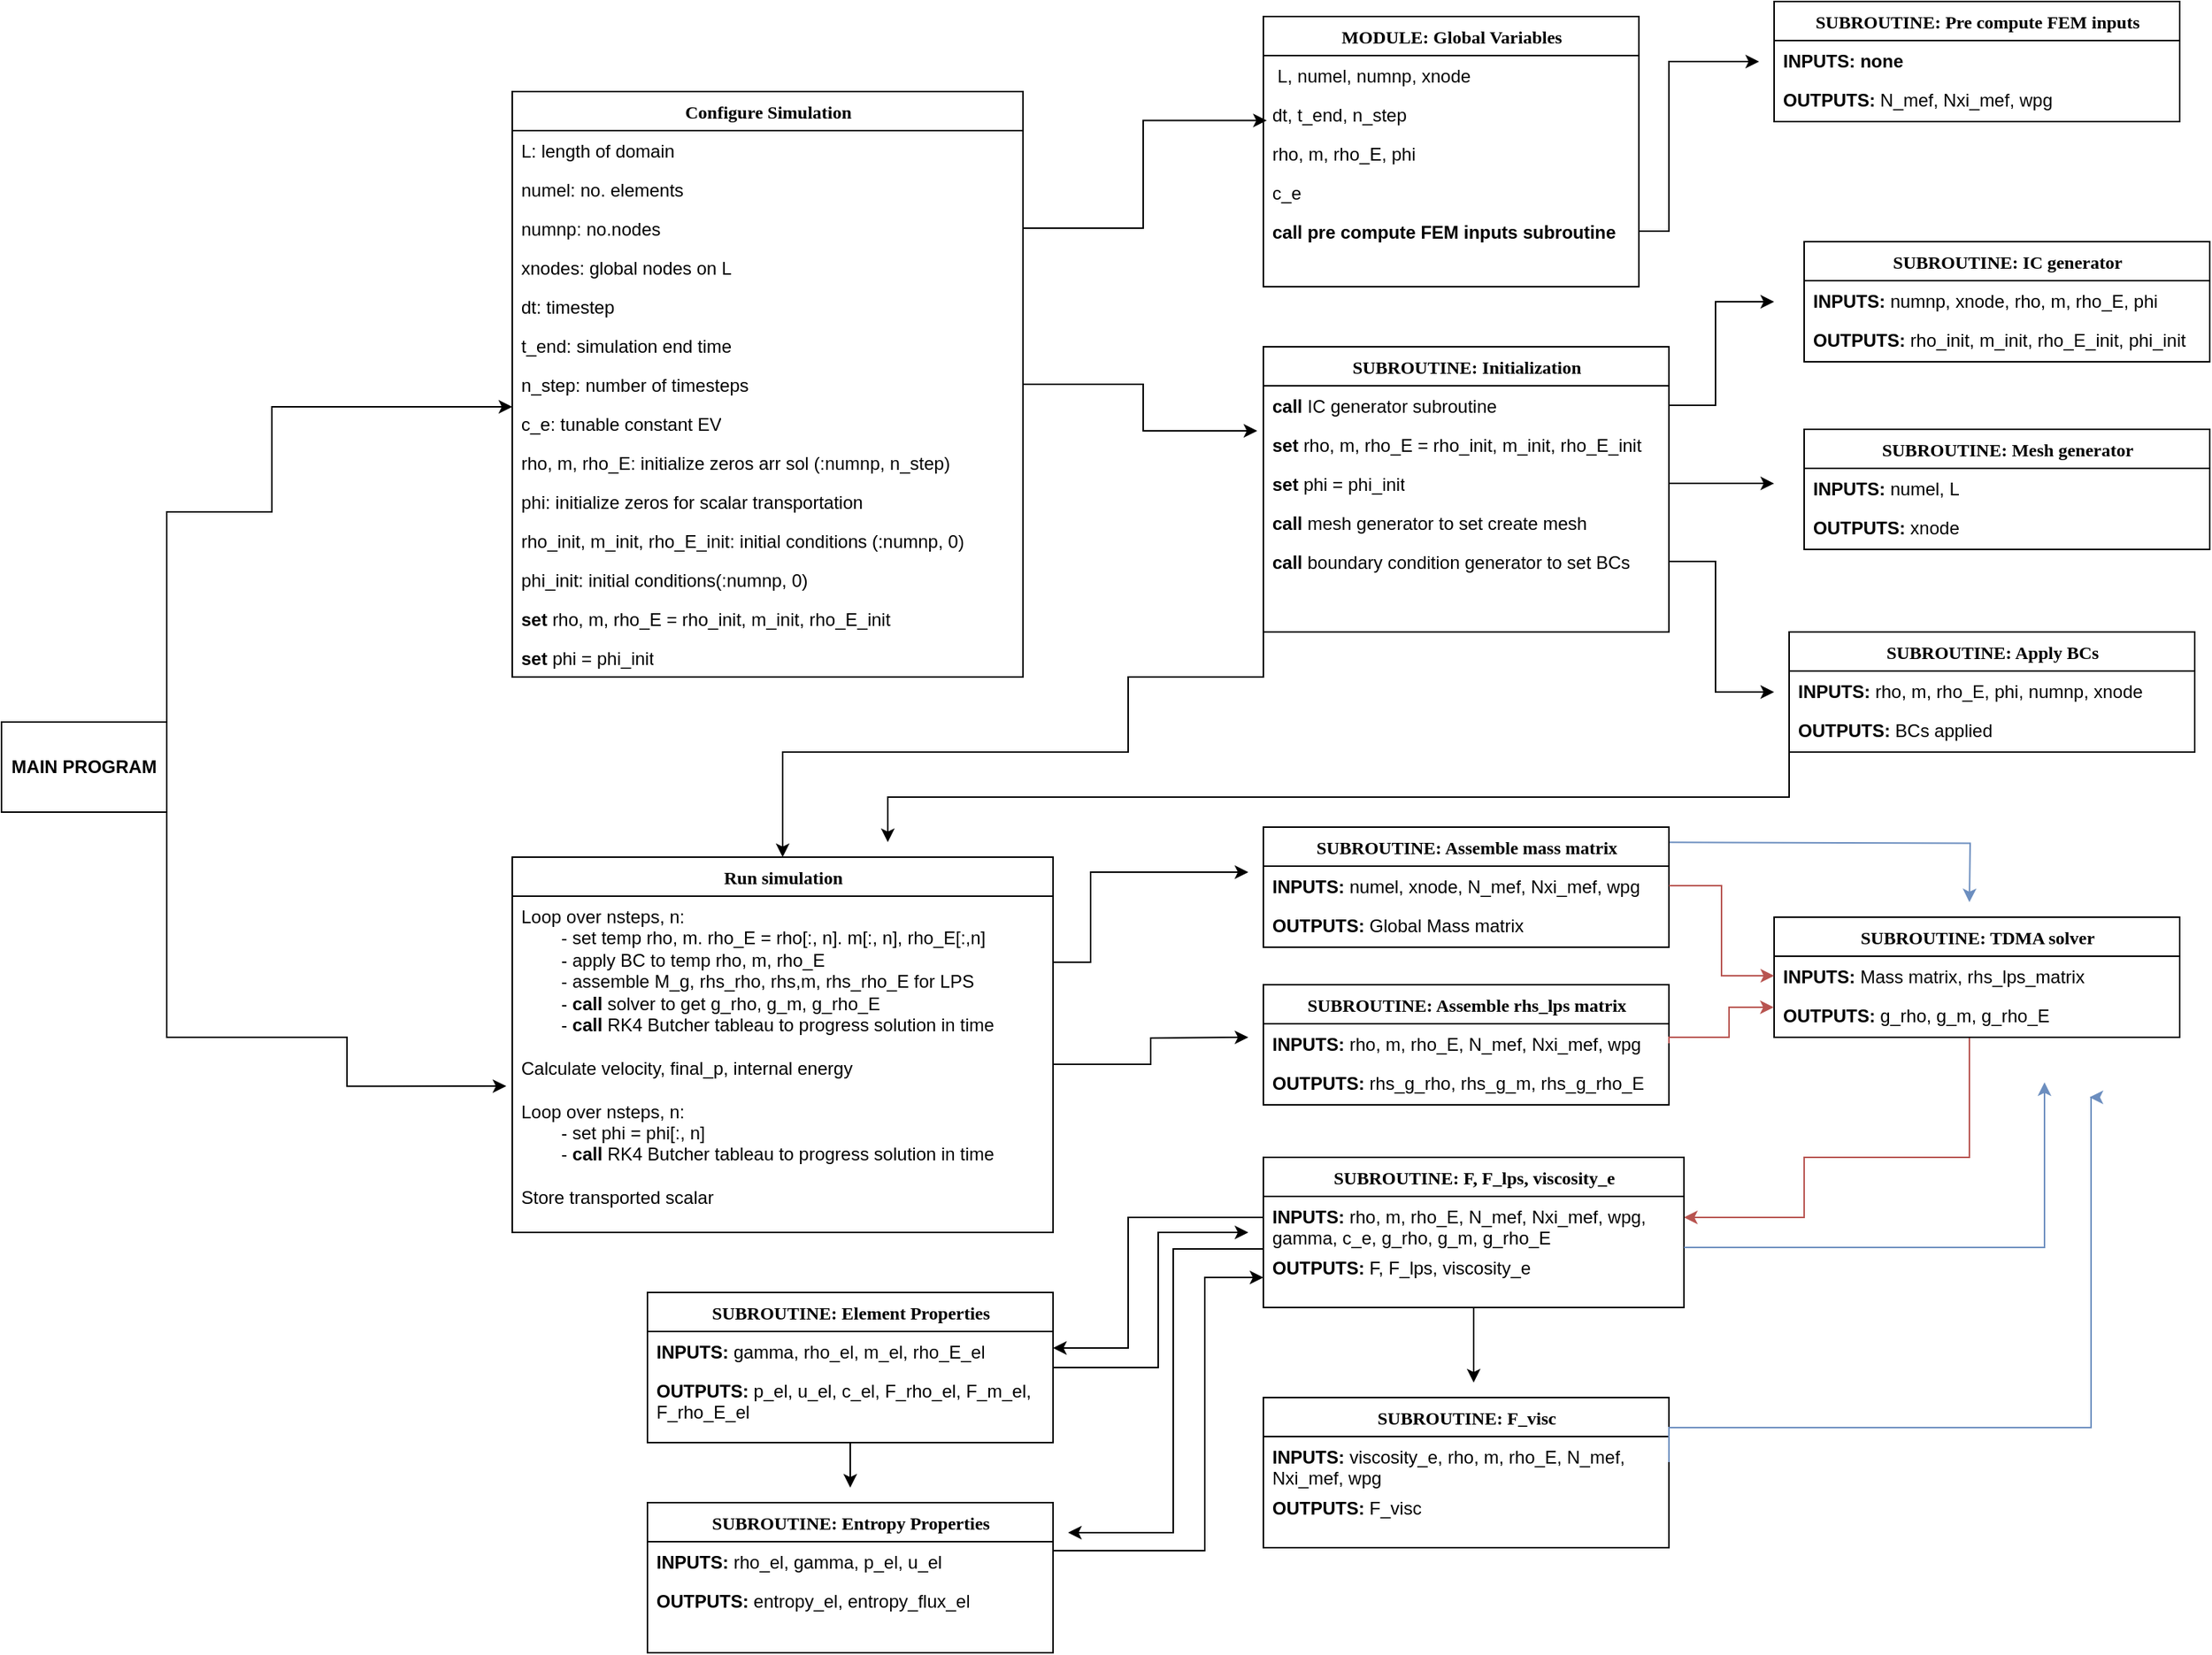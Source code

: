 <mxfile version="24.9.0">
  <diagram name="Page-1" id="9f46799a-70d6-7492-0946-bef42562c5a5">
    <mxGraphModel dx="1434" dy="746" grid="1" gridSize="10" guides="1" tooltips="1" connect="1" arrows="1" fold="1" page="1" pageScale="1" pageWidth="2336" pageHeight="1654" background="none" math="0" shadow="0">
      <root>
        <mxCell id="0" />
        <mxCell id="1" parent="0" />
        <mxCell id="78961159f06e98e8-30" value="Configure Simulation" style="swimlane;html=1;fontStyle=1;align=center;verticalAlign=top;childLayout=stackLayout;horizontal=1;startSize=26;horizontalStack=0;resizeParent=1;resizeLast=0;collapsible=1;marginBottom=0;swimlaneFillColor=#ffffff;rounded=0;shadow=0;comic=0;labelBackgroundColor=none;strokeWidth=1;fillColor=none;fontFamily=Verdana;fontSize=12" parent="1" vertex="1">
          <mxGeometry x="450" y="180" width="340" height="390" as="geometry" />
        </mxCell>
        <mxCell id="78961159f06e98e8-31" value="L: length of domain" style="text;html=1;strokeColor=none;fillColor=none;align=left;verticalAlign=top;spacingLeft=4;spacingRight=4;whiteSpace=wrap;overflow=hidden;rotatable=0;points=[[0,0.5],[1,0.5]];portConstraint=eastwest;" parent="78961159f06e98e8-30" vertex="1">
          <mxGeometry y="26" width="340" height="26" as="geometry" />
        </mxCell>
        <mxCell id="78961159f06e98e8-32" value="numel: no. elements" style="text;html=1;strokeColor=none;fillColor=none;align=left;verticalAlign=top;spacingLeft=4;spacingRight=4;whiteSpace=wrap;overflow=hidden;rotatable=0;points=[[0,0.5],[1,0.5]];portConstraint=eastwest;" parent="78961159f06e98e8-30" vertex="1">
          <mxGeometry y="52" width="340" height="26" as="geometry" />
        </mxCell>
        <mxCell id="78961159f06e98e8-33" value="numnp: no.nodes" style="text;html=1;strokeColor=none;fillColor=none;align=left;verticalAlign=top;spacingLeft=4;spacingRight=4;whiteSpace=wrap;overflow=hidden;rotatable=0;points=[[0,0.5],[1,0.5]];portConstraint=eastwest;" parent="78961159f06e98e8-30" vertex="1">
          <mxGeometry y="78" width="340" height="26" as="geometry" />
        </mxCell>
        <mxCell id="78961159f06e98e8-34" value="xnodes: global nodes on L" style="text;html=1;strokeColor=none;fillColor=none;align=left;verticalAlign=top;spacingLeft=4;spacingRight=4;whiteSpace=wrap;overflow=hidden;rotatable=0;points=[[0,0.5],[1,0.5]];portConstraint=eastwest;" parent="78961159f06e98e8-30" vertex="1">
          <mxGeometry y="104" width="340" height="26" as="geometry" />
        </mxCell>
        <mxCell id="78961159f06e98e8-36" value="dt: timestep" style="text;html=1;strokeColor=none;fillColor=none;align=left;verticalAlign=top;spacingLeft=4;spacingRight=4;whiteSpace=wrap;overflow=hidden;rotatable=0;points=[[0,0.5],[1,0.5]];portConstraint=eastwest;" parent="78961159f06e98e8-30" vertex="1">
          <mxGeometry y="130" width="340" height="26" as="geometry" />
        </mxCell>
        <mxCell id="78961159f06e98e8-37" value="t_end: simulation end time" style="text;html=1;strokeColor=none;fillColor=none;align=left;verticalAlign=top;spacingLeft=4;spacingRight=4;whiteSpace=wrap;overflow=hidden;rotatable=0;points=[[0,0.5],[1,0.5]];portConstraint=eastwest;" parent="78961159f06e98e8-30" vertex="1">
          <mxGeometry y="156" width="340" height="26" as="geometry" />
        </mxCell>
        <mxCell id="78961159f06e98e8-39" value="n_step: number of timesteps" style="text;html=1;strokeColor=none;fillColor=none;align=left;verticalAlign=top;spacingLeft=4;spacingRight=4;whiteSpace=wrap;overflow=hidden;rotatable=0;points=[[0,0.5],[1,0.5]];portConstraint=eastwest;" parent="78961159f06e98e8-30" vertex="1">
          <mxGeometry y="182" width="340" height="26" as="geometry" />
        </mxCell>
        <mxCell id="78961159f06e98e8-40" value="c_e: tunable constant EV" style="text;html=1;strokeColor=none;fillColor=none;align=left;verticalAlign=top;spacingLeft=4;spacingRight=4;whiteSpace=wrap;overflow=hidden;rotatable=0;points=[[0,0.5],[1,0.5]];portConstraint=eastwest;" parent="78961159f06e98e8-30" vertex="1">
          <mxGeometry y="208" width="340" height="26" as="geometry" />
        </mxCell>
        <mxCell id="78961159f06e98e8-42" value="rho, m, rho_E: initialize zeros arr sol (:numnp, n_step)" style="text;html=1;strokeColor=none;fillColor=none;align=left;verticalAlign=top;spacingLeft=4;spacingRight=4;whiteSpace=wrap;overflow=hidden;rotatable=0;points=[[0,0.5],[1,0.5]];portConstraint=eastwest;" parent="78961159f06e98e8-30" vertex="1">
          <mxGeometry y="234" width="340" height="26" as="geometry" />
        </mxCell>
        <mxCell id="KdCNhbzY0ODFEy59JEJm-3" value="phi: initialize zeros for scalar transportation&lt;span style=&quot;color: rgba(0, 0, 0, 0); font-family: monospace; font-size: 0px; text-wrap-mode: nowrap;&quot;&gt;%3CmxGraphModel%3E%3Croot%3E%3CmxCell%20id%3D%220%22%2F%3E%3CmxCell%20id%3D%221%22%20parent%3D%220%22%2F%3E%3CmxCell%20id%3D%222%22%20value%3D%22%2B%20method(type)%3A%20type%22%20style%3D%22text%3Bhtml%3D1%3BstrokeColor%3Dnone%3BfillColor%3Dnone%3Balign%3Dleft%3BverticalAlign%3Dtop%3BspacingLeft%3D4%3BspacingRight%3D4%3BwhiteSpace%3Dwrap%3Boverflow%3Dhidden%3Brotatable%3D0%3Bpoints%3D%5B%5B0%2C0.5%5D%2C%5B1%2C0.5%5D%5D%3BportConstraint%3Deastwest%3B%22%20vertex%3D%221%22%20parent%3D%221%22%3E%3CmxGeometry%20x%3D%22430%22%20y%3D%22258%22%20width%3D%22230%22%20height%3D%2226%22%20as%3D%22geometry%22%2F%3E%3C%2FmxCell%3E%3C%2Froot%3E%3C%2Fmx&lt;/span&gt;&lt;span style=&quot;color: rgba(0, 0, 0, 0); font-family: monospace; font-size: 0px; text-wrap-mode: nowrap;&quot;&gt;%3CmxGraphModel%3E%3Croot%3E%3CmxCell%20id%3D%220%22%2F%3E%3CmxCell%20id%3D%221%22%20parent%3D%220%22%2F%3E%3CmxCell%20id%3D%222%22%20value%3D%22%2B%20method(type)%3A%20type%22%20style%3D%22text%3Bhtml%3D1%3BstrokeColor%3Dnone%3BfillColor%3Dnone%3Balign%3Dleft%3BverticalAlign%3Dtop%3BspacingLeft%3D4%3BspacingRight%3D4%3BwhiteSpace%3Dwrap%3Boverflow%3Dhidden%3Brotatable%3D0%3Bpoints%3D%5B%5B0%2C0.5%5D%2C%5B1%2C0.5%5D%5D%3BportConstraint%3Deastwest%3B%22%20vertex%3D%221%22%20parent%3D%221%22%3E%3CmxGeometry%20x%3D%22430%22%20y%3D%22258%22%20width%3D%22230%22%20height%3D%2226%22%20as%3D%22geometry%22%2F%3E%3C%2FmxCell%3E%3C%2Froot%3E%3C%2FmxGraphModel&lt;/span&gt;" style="text;html=1;strokeColor=none;fillColor=none;align=left;verticalAlign=top;spacingLeft=4;spacingRight=4;whiteSpace=wrap;overflow=hidden;rotatable=0;points=[[0,0.5],[1,0.5]];portConstraint=eastwest;" parent="78961159f06e98e8-30" vertex="1">
          <mxGeometry y="260" width="340" height="26" as="geometry" />
        </mxCell>
        <mxCell id="KdCNhbzY0ODFEy59JEJm-4" value="rho_init, m_init, rho_E_init: initial conditions (:numnp, 0)" style="text;html=1;strokeColor=none;fillColor=none;align=left;verticalAlign=top;spacingLeft=4;spacingRight=4;whiteSpace=wrap;overflow=hidden;rotatable=0;points=[[0,0.5],[1,0.5]];portConstraint=eastwest;" parent="78961159f06e98e8-30" vertex="1">
          <mxGeometry y="286" width="340" height="26" as="geometry" />
        </mxCell>
        <mxCell id="KdCNhbzY0ODFEy59JEJm-6" value="phi_init: initial conditions(:numnp, 0)" style="text;html=1;strokeColor=none;fillColor=none;align=left;verticalAlign=top;spacingLeft=4;spacingRight=4;whiteSpace=wrap;overflow=hidden;rotatable=0;points=[[0,0.5],[1,0.5]];portConstraint=eastwest;" parent="78961159f06e98e8-30" vertex="1">
          <mxGeometry y="312" width="340" height="26" as="geometry" />
        </mxCell>
        <mxCell id="KdCNhbzY0ODFEy59JEJm-7" value="&lt;b&gt;set &lt;/b&gt;rho, m, rho_E = rho_init, m_init, rho_E_init" style="text;html=1;strokeColor=none;fillColor=none;align=left;verticalAlign=top;spacingLeft=4;spacingRight=4;whiteSpace=wrap;overflow=hidden;rotatable=0;points=[[0,0.5],[1,0.5]];portConstraint=eastwest;" parent="78961159f06e98e8-30" vertex="1">
          <mxGeometry y="338" width="340" height="26" as="geometry" />
        </mxCell>
        <mxCell id="KdCNhbzY0ODFEy59JEJm-8" value="&lt;b&gt;set &lt;/b&gt;phi&amp;nbsp;= phi_init" style="text;html=1;strokeColor=none;fillColor=none;align=left;verticalAlign=top;spacingLeft=4;spacingRight=4;whiteSpace=wrap;overflow=hidden;rotatable=0;points=[[0,0.5],[1,0.5]];portConstraint=eastwest;" parent="78961159f06e98e8-30" vertex="1">
          <mxGeometry y="364" width="340" height="26" as="geometry" />
        </mxCell>
        <mxCell id="78961159f06e98e8-108" value="MODULE: Global Variables" style="swimlane;html=1;fontStyle=1;align=center;verticalAlign=top;childLayout=stackLayout;horizontal=1;startSize=26;horizontalStack=0;resizeParent=1;resizeLast=0;collapsible=1;marginBottom=0;swimlaneFillColor=#ffffff;rounded=0;shadow=0;comic=0;labelBackgroundColor=none;strokeWidth=1;fillColor=none;fontFamily=Verdana;fontSize=12" parent="1" vertex="1">
          <mxGeometry x="950" y="130" width="250" height="180" as="geometry" />
        </mxCell>
        <mxCell id="78961159f06e98e8-109" value="&amp;nbsp;L, numel, numnp, xnode" style="text;html=1;strokeColor=none;fillColor=none;align=left;verticalAlign=top;spacingLeft=4;spacingRight=4;whiteSpace=wrap;overflow=hidden;rotatable=0;points=[[0,0.5],[1,0.5]];portConstraint=eastwest;" parent="78961159f06e98e8-108" vertex="1">
          <mxGeometry y="26" width="250" height="26" as="geometry" />
        </mxCell>
        <mxCell id="78961159f06e98e8-110" value="dt, t_end, n_step" style="text;html=1;strokeColor=none;fillColor=none;align=left;verticalAlign=top;spacingLeft=4;spacingRight=4;whiteSpace=wrap;overflow=hidden;rotatable=0;points=[[0,0.5],[1,0.5]];portConstraint=eastwest;" parent="78961159f06e98e8-108" vertex="1">
          <mxGeometry y="52" width="250" height="26" as="geometry" />
        </mxCell>
        <mxCell id="78961159f06e98e8-117" value="rho, m, rho_E, phi" style="text;html=1;strokeColor=none;fillColor=none;align=left;verticalAlign=top;spacingLeft=4;spacingRight=4;whiteSpace=wrap;overflow=hidden;rotatable=0;points=[[0,0.5],[1,0.5]];portConstraint=eastwest;" parent="78961159f06e98e8-108" vertex="1">
          <mxGeometry y="78" width="250" height="26" as="geometry" />
        </mxCell>
        <mxCell id="78961159f06e98e8-120" value="c_e" style="text;html=1;strokeColor=none;fillColor=none;align=left;verticalAlign=top;spacingLeft=4;spacingRight=4;whiteSpace=wrap;overflow=hidden;rotatable=0;points=[[0,0.5],[1,0.5]];portConstraint=eastwest;" parent="78961159f06e98e8-108" vertex="1">
          <mxGeometry y="104" width="250" height="26" as="geometry" />
        </mxCell>
        <mxCell id="C4s-Qj1KareKIEgdKSLW-23" style="edgeStyle=orthogonalEdgeStyle;rounded=0;orthogonalLoop=1;jettySize=auto;html=1;exitX=1;exitY=0.5;exitDx=0;exitDy=0;" parent="78961159f06e98e8-108" source="C4s-Qj1KareKIEgdKSLW-22" edge="1">
          <mxGeometry relative="1" as="geometry">
            <mxPoint x="330" y="30" as="targetPoint" />
            <Array as="points">
              <mxPoint x="270" y="143" />
              <mxPoint x="270" y="30" />
            </Array>
          </mxGeometry>
        </mxCell>
        <mxCell id="C4s-Qj1KareKIEgdKSLW-22" value="&lt;b&gt;call pre compute FEM inputs subroutine&lt;/b&gt;" style="text;html=1;strokeColor=none;fillColor=none;align=left;verticalAlign=top;spacingLeft=4;spacingRight=4;whiteSpace=wrap;overflow=hidden;rotatable=0;points=[[0,0.5],[1,0.5]];portConstraint=eastwest;" parent="78961159f06e98e8-108" vertex="1">
          <mxGeometry y="130" width="250" height="26" as="geometry" />
        </mxCell>
        <mxCell id="KdCNhbzY0ODFEy59JEJm-9" style="edgeStyle=orthogonalEdgeStyle;rounded=0;orthogonalLoop=1;jettySize=auto;html=1;exitX=1;exitY=0.5;exitDx=0;exitDy=0;entryX=0.009;entryY=0.665;entryDx=0;entryDy=0;entryPerimeter=0;" parent="1" source="78961159f06e98e8-33" target="78961159f06e98e8-110" edge="1">
          <mxGeometry relative="1" as="geometry">
            <mxPoint x="990" y="200" as="targetPoint" />
            <Array as="points">
              <mxPoint x="870" y="271" />
              <mxPoint x="870" y="199" />
            </Array>
          </mxGeometry>
        </mxCell>
        <mxCell id="KdCNhbzY0ODFEy59JEJm-12" value="SUBROUTINE: Initialization" style="swimlane;html=1;fontStyle=1;align=center;verticalAlign=top;childLayout=stackLayout;horizontal=1;startSize=26;horizontalStack=0;resizeParent=1;resizeLast=0;collapsible=1;marginBottom=0;swimlaneFillColor=#ffffff;rounded=0;shadow=0;comic=0;labelBackgroundColor=none;strokeWidth=1;fillColor=none;fontFamily=Verdana;fontSize=12" parent="1" vertex="1">
          <mxGeometry x="950" y="350" width="270" height="190" as="geometry" />
        </mxCell>
        <mxCell id="KdCNhbzY0ODFEy59JEJm-38" style="edgeStyle=orthogonalEdgeStyle;rounded=0;orthogonalLoop=1;jettySize=auto;html=1;exitX=1;exitY=0.5;exitDx=0;exitDy=0;" parent="KdCNhbzY0ODFEy59JEJm-12" source="KdCNhbzY0ODFEy59JEJm-13" edge="1">
          <mxGeometry relative="1" as="geometry">
            <mxPoint x="340" y="-30" as="targetPoint" />
            <Array as="points">
              <mxPoint x="301" y="39" />
              <mxPoint x="301" y="-30" />
            </Array>
          </mxGeometry>
        </mxCell>
        <mxCell id="KdCNhbzY0ODFEy59JEJm-13" value="&lt;b&gt;call &lt;/b&gt;IC&amp;nbsp;generator subroutine" style="text;html=1;strokeColor=none;fillColor=none;align=left;verticalAlign=top;spacingLeft=4;spacingRight=4;whiteSpace=wrap;overflow=hidden;rotatable=0;points=[[0,0.5],[1,0.5]];portConstraint=eastwest;" parent="KdCNhbzY0ODFEy59JEJm-12" vertex="1">
          <mxGeometry y="26" width="270" height="26" as="geometry" />
        </mxCell>
        <mxCell id="KdCNhbzY0ODFEy59JEJm-14" value="&lt;b&gt;set &lt;/b&gt;rho, m, rho_E = rho_init, m_init, rho_E_init" style="text;html=1;strokeColor=none;fillColor=none;align=left;verticalAlign=top;spacingLeft=4;spacingRight=4;whiteSpace=wrap;overflow=hidden;rotatable=0;points=[[0,0.5],[1,0.5]];portConstraint=eastwest;" parent="KdCNhbzY0ODFEy59JEJm-12" vertex="1">
          <mxGeometry y="52" width="270" height="26" as="geometry" />
        </mxCell>
        <mxCell id="KdCNhbzY0ODFEy59JEJm-39" style="edgeStyle=orthogonalEdgeStyle;rounded=0;orthogonalLoop=1;jettySize=auto;html=1;exitX=1;exitY=0.5;exitDx=0;exitDy=0;" parent="KdCNhbzY0ODFEy59JEJm-12" source="KdCNhbzY0ODFEy59JEJm-15" edge="1">
          <mxGeometry relative="1" as="geometry">
            <mxPoint x="340" y="91.074" as="targetPoint" />
          </mxGeometry>
        </mxCell>
        <mxCell id="KdCNhbzY0ODFEy59JEJm-15" value="&lt;b&gt;set &lt;/b&gt;phi = phi_init" style="text;html=1;strokeColor=none;fillColor=none;align=left;verticalAlign=top;spacingLeft=4;spacingRight=4;whiteSpace=wrap;overflow=hidden;rotatable=0;points=[[0,0.5],[1,0.5]];portConstraint=eastwest;" parent="KdCNhbzY0ODFEy59JEJm-12" vertex="1">
          <mxGeometry y="78" width="270" height="26" as="geometry" />
        </mxCell>
        <mxCell id="KdCNhbzY0ODFEy59JEJm-16" value="&lt;b&gt;call &lt;/b&gt;mesh generator to set create mesh" style="text;html=1;strokeColor=none;fillColor=none;align=left;verticalAlign=top;spacingLeft=4;spacingRight=4;whiteSpace=wrap;overflow=hidden;rotatable=0;points=[[0,0.5],[1,0.5]];portConstraint=eastwest;" parent="KdCNhbzY0ODFEy59JEJm-12" vertex="1">
          <mxGeometry y="104" width="270" height="26" as="geometry" />
        </mxCell>
        <mxCell id="KdCNhbzY0ODFEy59JEJm-40" style="edgeStyle=orthogonalEdgeStyle;rounded=0;orthogonalLoop=1;jettySize=auto;html=1;exitX=1;exitY=0.5;exitDx=0;exitDy=0;" parent="KdCNhbzY0ODFEy59JEJm-12" source="KdCNhbzY0ODFEy59JEJm-25" edge="1">
          <mxGeometry relative="1" as="geometry">
            <mxPoint x="340" y="230" as="targetPoint" />
            <Array as="points">
              <mxPoint x="301" y="143" />
              <mxPoint x="301" y="230" />
            </Array>
          </mxGeometry>
        </mxCell>
        <mxCell id="KdCNhbzY0ODFEy59JEJm-25" value="&lt;b&gt;call &lt;/b&gt;boundary condition generator to set BCs" style="text;html=1;strokeColor=none;fillColor=none;align=left;verticalAlign=top;spacingLeft=4;spacingRight=4;whiteSpace=wrap;overflow=hidden;rotatable=0;points=[[0,0.5],[1,0.5]];portConstraint=eastwest;" parent="KdCNhbzY0ODFEy59JEJm-12" vertex="1">
          <mxGeometry y="130" width="270" height="26" as="geometry" />
        </mxCell>
        <mxCell id="KdCNhbzY0ODFEy59JEJm-17" style="edgeStyle=orthogonalEdgeStyle;rounded=0;orthogonalLoop=1;jettySize=auto;html=1;entryX=-0.015;entryY=0.154;entryDx=0;entryDy=0;entryPerimeter=0;" parent="1" source="78961159f06e98e8-39" target="KdCNhbzY0ODFEy59JEJm-14" edge="1">
          <mxGeometry relative="1" as="geometry">
            <mxPoint x="940" y="375" as="targetPoint" />
          </mxGeometry>
        </mxCell>
        <mxCell id="KdCNhbzY0ODFEy59JEJm-18" value="SUBROUTINE: IC generator" style="swimlane;html=1;fontStyle=1;align=center;verticalAlign=top;childLayout=stackLayout;horizontal=1;startSize=26;horizontalStack=0;resizeParent=1;resizeLast=0;collapsible=1;marginBottom=0;swimlaneFillColor=#ffffff;rounded=0;shadow=0;comic=0;labelBackgroundColor=none;strokeWidth=1;fillColor=none;fontFamily=Verdana;fontSize=12" parent="1" vertex="1">
          <mxGeometry x="1310" y="280" width="270" height="80" as="geometry" />
        </mxCell>
        <mxCell id="KdCNhbzY0ODFEy59JEJm-19" value="&lt;b&gt;INPUTS: &lt;/b&gt;numnp, xnode, rho, m, rho_E, phi" style="text;html=1;strokeColor=none;fillColor=none;align=left;verticalAlign=top;spacingLeft=4;spacingRight=4;whiteSpace=wrap;overflow=hidden;rotatable=0;points=[[0,0.5],[1,0.5]];portConstraint=eastwest;" parent="KdCNhbzY0ODFEy59JEJm-18" vertex="1">
          <mxGeometry y="26" width="270" height="26" as="geometry" />
        </mxCell>
        <mxCell id="KdCNhbzY0ODFEy59JEJm-20" value="&lt;b&gt;OUTPUTS: &lt;/b&gt;rho_init, m_init, rho_E_init, phi_init" style="text;html=1;strokeColor=none;fillColor=none;align=left;verticalAlign=top;spacingLeft=4;spacingRight=4;whiteSpace=wrap;overflow=hidden;rotatable=0;points=[[0,0.5],[1,0.5]];portConstraint=eastwest;" parent="KdCNhbzY0ODFEy59JEJm-18" vertex="1">
          <mxGeometry y="52" width="270" height="26" as="geometry" />
        </mxCell>
        <mxCell id="KdCNhbzY0ODFEy59JEJm-26" value="SUBROUTINE: Mesh generator" style="swimlane;html=1;fontStyle=1;align=center;verticalAlign=top;childLayout=stackLayout;horizontal=1;startSize=26;horizontalStack=0;resizeParent=1;resizeLast=0;collapsible=1;marginBottom=0;swimlaneFillColor=#ffffff;rounded=0;shadow=0;comic=0;labelBackgroundColor=none;strokeWidth=1;fillColor=none;fontFamily=Verdana;fontSize=12" parent="1" vertex="1">
          <mxGeometry x="1310" y="405" width="270" height="80" as="geometry" />
        </mxCell>
        <mxCell id="KdCNhbzY0ODFEy59JEJm-27" value="&lt;b&gt;INPUTS: &lt;/b&gt;numel, L" style="text;html=1;strokeColor=none;fillColor=none;align=left;verticalAlign=top;spacingLeft=4;spacingRight=4;whiteSpace=wrap;overflow=hidden;rotatable=0;points=[[0,0.5],[1,0.5]];portConstraint=eastwest;" parent="KdCNhbzY0ODFEy59JEJm-26" vertex="1">
          <mxGeometry y="26" width="270" height="26" as="geometry" />
        </mxCell>
        <mxCell id="KdCNhbzY0ODFEy59JEJm-28" value="&lt;b&gt;OUTPUTS: &lt;/b&gt;xnode" style="text;html=1;strokeColor=none;fillColor=none;align=left;verticalAlign=top;spacingLeft=4;spacingRight=4;whiteSpace=wrap;overflow=hidden;rotatable=0;points=[[0,0.5],[1,0.5]];portConstraint=eastwest;" parent="KdCNhbzY0ODFEy59JEJm-26" vertex="1">
          <mxGeometry y="52" width="270" height="26" as="geometry" />
        </mxCell>
        <mxCell id="KdCNhbzY0ODFEy59JEJm-31" value="SUBROUTINE: Apply BCs" style="swimlane;html=1;fontStyle=1;align=center;verticalAlign=top;childLayout=stackLayout;horizontal=1;startSize=26;horizontalStack=0;resizeParent=1;resizeLast=0;collapsible=1;marginBottom=0;swimlaneFillColor=#ffffff;rounded=0;shadow=0;comic=0;labelBackgroundColor=none;strokeWidth=1;fillColor=none;fontFamily=Verdana;fontSize=12" parent="1" vertex="1">
          <mxGeometry x="1300" y="540" width="270" height="80" as="geometry" />
        </mxCell>
        <mxCell id="KdCNhbzY0ODFEy59JEJm-32" value="&lt;b&gt;INPUTS: &lt;/b&gt;rho, m, rho_E, phi, numnp, xnode" style="text;html=1;strokeColor=none;fillColor=none;align=left;verticalAlign=top;spacingLeft=4;spacingRight=4;whiteSpace=wrap;overflow=hidden;rotatable=0;points=[[0,0.5],[1,0.5]];portConstraint=eastwest;" parent="KdCNhbzY0ODFEy59JEJm-31" vertex="1">
          <mxGeometry y="26" width="270" height="26" as="geometry" />
        </mxCell>
        <mxCell id="C4s-Qj1KareKIEgdKSLW-2" style="edgeStyle=orthogonalEdgeStyle;rounded=0;orthogonalLoop=1;jettySize=auto;html=1;exitX=0;exitY=0.5;exitDx=0;exitDy=0;" parent="KdCNhbzY0ODFEy59JEJm-31" source="KdCNhbzY0ODFEy59JEJm-33" edge="1">
          <mxGeometry relative="1" as="geometry">
            <mxPoint x="-600" y="140" as="targetPoint" />
            <Array as="points">
              <mxPoint y="110" />
              <mxPoint x="-600" y="110" />
            </Array>
          </mxGeometry>
        </mxCell>
        <mxCell id="KdCNhbzY0ODFEy59JEJm-33" value="&lt;b&gt;OUTPUTS: &lt;/b&gt;BCs applied&amp;nbsp;" style="text;html=1;strokeColor=none;fillColor=none;align=left;verticalAlign=top;spacingLeft=4;spacingRight=4;whiteSpace=wrap;overflow=hidden;rotatable=0;points=[[0,0.5],[1,0.5]];portConstraint=eastwest;" parent="KdCNhbzY0ODFEy59JEJm-31" vertex="1">
          <mxGeometry y="52" width="270" height="26" as="geometry" />
        </mxCell>
        <mxCell id="C4s-Qj1KareKIEgdKSLW-11" style="edgeStyle=orthogonalEdgeStyle;rounded=0;orthogonalLoop=1;jettySize=auto;html=1;" parent="1" source="KdCNhbzY0ODFEy59JEJm-41" edge="1">
          <mxGeometry relative="1" as="geometry">
            <mxPoint x="940" y="700" as="targetPoint" />
            <Array as="points">
              <mxPoint x="835" y="760" />
              <mxPoint x="835" y="700" />
              <mxPoint x="940" y="700" />
            </Array>
          </mxGeometry>
        </mxCell>
        <mxCell id="KdCNhbzY0ODFEy59JEJm-41" value="Run simulation" style="swimlane;html=1;fontStyle=1;align=center;verticalAlign=top;childLayout=stackLayout;horizontal=1;startSize=26;horizontalStack=0;resizeParent=1;resizeLast=0;collapsible=1;marginBottom=0;swimlaneFillColor=#ffffff;rounded=0;shadow=0;comic=0;labelBackgroundColor=none;strokeWidth=1;fillColor=none;fontFamily=Verdana;fontSize=12" parent="1" vertex="1">
          <mxGeometry x="450" y="690" width="360" height="250" as="geometry" />
        </mxCell>
        <mxCell id="C4s-Qj1KareKIEgdKSLW-24" style="edgeStyle=orthogonalEdgeStyle;rounded=0;orthogonalLoop=1;jettySize=auto;html=1;exitX=1;exitY=0.5;exitDx=0;exitDy=0;" parent="KdCNhbzY0ODFEy59JEJm-41" source="KdCNhbzY0ODFEy59JEJm-42" edge="1">
          <mxGeometry relative="1" as="geometry">
            <mxPoint x="490" y="120" as="targetPoint" />
          </mxGeometry>
        </mxCell>
        <mxCell id="KdCNhbzY0ODFEy59JEJm-42" value="Loop over nsteps, n:&lt;div&gt;&lt;span style=&quot;white-space: pre;&quot;&gt;&#x9;&lt;/span&gt;- set temp rho, m. rho_E = rho[:, n]. m[:, n], rho_E[:,n]&amp;nbsp;&amp;nbsp;&lt;/div&gt;&lt;div&gt;&lt;span style=&quot;white-space: pre;&quot;&gt;&#x9;&lt;/span&gt;- apply BC to temp rho, m, rho_E&lt;br&gt;&lt;/div&gt;&lt;div&gt;&lt;span style=&quot;white-space: pre;&quot;&gt;&#x9;&lt;/span&gt;- assemble M_g, rhs_rho, rhs,m, rhs_rho_E for LPS&lt;br&gt;&lt;/div&gt;&lt;div&gt;&lt;span style=&quot;white-space: pre;&quot;&gt;&#x9;&lt;/span&gt;- &lt;b&gt;call &lt;/b&gt;solver to get g_rho, g_m, g_rho_E&lt;br&gt;&lt;/div&gt;&lt;div&gt;&lt;span style=&quot;white-space: pre;&quot;&gt;&#x9;&lt;/span&gt;- &lt;b&gt;call &lt;/b&gt;RK4 Butcher tableau to progress solution in time&lt;/div&gt;&lt;div&gt;&lt;br&gt;&lt;/div&gt;&lt;div&gt;Calculate velocity, final_p, internal energy&lt;/div&gt;&lt;div&gt;&lt;br&gt;&lt;/div&gt;&lt;div&gt;Loop over nsteps, n:&lt;/div&gt;&lt;div&gt;&lt;span style=&quot;white-space: pre;&quot;&gt;&#x9;&lt;/span&gt;- set phi = phi[:, n]&lt;br&gt;&lt;/div&gt;&lt;div&gt;&lt;span style=&quot;white-space: pre;&quot;&gt;&#x9;&lt;/span&gt;- &lt;b&gt;call &lt;/b&gt;RK4 Butcher tableau to progress solution in time&lt;/div&gt;&lt;div&gt;&lt;span style=&quot;white-space: pre;&quot;&gt;&#x9;&lt;/span&gt;&lt;/div&gt;&lt;div&gt;Store transported scalar&lt;/div&gt;" style="text;html=1;strokeColor=none;fillColor=none;align=left;verticalAlign=top;spacingLeft=4;spacingRight=4;whiteSpace=wrap;overflow=hidden;rotatable=0;points=[[0,0.5],[1,0.5]];portConstraint=eastwest;" parent="KdCNhbzY0ODFEy59JEJm-41" vertex="1">
          <mxGeometry y="26" width="360" height="224" as="geometry" />
        </mxCell>
        <mxCell id="C4s-Qj1KareKIEgdKSLW-1" style="edgeStyle=orthogonalEdgeStyle;rounded=0;orthogonalLoop=1;jettySize=auto;html=1;exitX=0;exitY=0.5;exitDx=0;exitDy=0;entryX=0.5;entryY=0;entryDx=0;entryDy=0;" parent="1" source="KdCNhbzY0ODFEy59JEJm-16" target="KdCNhbzY0ODFEy59JEJm-41" edge="1">
          <mxGeometry relative="1" as="geometry">
            <mxPoint x="630" y="650" as="targetPoint" />
            <Array as="points">
              <mxPoint x="950" y="570" />
              <mxPoint x="860" y="570" />
              <mxPoint x="860" y="620" />
              <mxPoint x="630" y="620" />
            </Array>
          </mxGeometry>
        </mxCell>
        <mxCell id="C4s-Qj1KareKIEgdKSLW-60" style="edgeStyle=orthogonalEdgeStyle;rounded=0;orthogonalLoop=1;jettySize=auto;html=1;exitX=1;exitY=0.25;exitDx=0;exitDy=0;fillColor=#dae8fc;strokeColor=#6c8ebf;" parent="1" edge="1">
          <mxGeometry relative="1" as="geometry">
            <mxPoint x="1420" y="720" as="targetPoint" />
            <mxPoint x="1220" y="680.17" as="sourcePoint" />
          </mxGeometry>
        </mxCell>
        <mxCell id="C4s-Qj1KareKIEgdKSLW-3" value="SUBROUTINE: Assemble mass matrix" style="swimlane;html=1;fontStyle=1;align=center;verticalAlign=top;childLayout=stackLayout;horizontal=1;startSize=26;horizontalStack=0;resizeParent=1;resizeLast=0;collapsible=1;marginBottom=0;swimlaneFillColor=#ffffff;rounded=0;shadow=0;comic=0;labelBackgroundColor=none;strokeWidth=1;fillColor=none;fontFamily=Verdana;fontSize=12" parent="1" vertex="1">
          <mxGeometry x="950" y="670" width="270" height="80" as="geometry" />
        </mxCell>
        <mxCell id="C4s-Qj1KareKIEgdKSLW-4" value="&lt;b&gt;INPUTS: &lt;/b&gt;numel, xnode, N_mef, Nxi_mef, wpg" style="text;html=1;strokeColor=none;fillColor=none;align=left;verticalAlign=top;spacingLeft=4;spacingRight=4;whiteSpace=wrap;overflow=hidden;rotatable=0;points=[[0,0.5],[1,0.5]];portConstraint=eastwest;" parent="C4s-Qj1KareKIEgdKSLW-3" vertex="1">
          <mxGeometry y="26" width="270" height="26" as="geometry" />
        </mxCell>
        <mxCell id="C4s-Qj1KareKIEgdKSLW-6" value="&lt;b&gt;OUTPUTS: &lt;/b&gt;Global Mass matrix" style="text;html=1;strokeColor=none;fillColor=none;align=left;verticalAlign=top;spacingLeft=4;spacingRight=4;whiteSpace=wrap;overflow=hidden;rotatable=0;points=[[0,0.5],[1,0.5]];portConstraint=eastwest;" parent="C4s-Qj1KareKIEgdKSLW-3" vertex="1">
          <mxGeometry y="52" width="270" height="26" as="geometry" />
        </mxCell>
        <mxCell id="C4s-Qj1KareKIEgdKSLW-12" value="SUBROUTINE: Pre compute FEM inputs" style="swimlane;html=1;fontStyle=1;align=center;verticalAlign=top;childLayout=stackLayout;horizontal=1;startSize=26;horizontalStack=0;resizeParent=1;resizeLast=0;collapsible=1;marginBottom=0;swimlaneFillColor=#ffffff;rounded=0;shadow=0;comic=0;labelBackgroundColor=none;strokeWidth=1;fillColor=none;fontFamily=Verdana;fontSize=12" parent="1" vertex="1">
          <mxGeometry x="1290" y="120" width="270" height="80" as="geometry" />
        </mxCell>
        <mxCell id="C4s-Qj1KareKIEgdKSLW-13" value="&lt;b&gt;INPUTS: none&lt;/b&gt;" style="text;html=1;strokeColor=none;fillColor=none;align=left;verticalAlign=top;spacingLeft=4;spacingRight=4;whiteSpace=wrap;overflow=hidden;rotatable=0;points=[[0,0.5],[1,0.5]];portConstraint=eastwest;" parent="C4s-Qj1KareKIEgdKSLW-12" vertex="1">
          <mxGeometry y="26" width="270" height="26" as="geometry" />
        </mxCell>
        <mxCell id="C4s-Qj1KareKIEgdKSLW-14" value="&lt;b&gt;OUTPUTS: &lt;/b&gt;N_mef, Nxi_mef, wpg" style="text;html=1;strokeColor=none;fillColor=none;align=left;verticalAlign=top;spacingLeft=4;spacingRight=4;whiteSpace=wrap;overflow=hidden;rotatable=0;points=[[0,0.5],[1,0.5]];portConstraint=eastwest;" parent="C4s-Qj1KareKIEgdKSLW-12" vertex="1">
          <mxGeometry y="52" width="270" height="26" as="geometry" />
        </mxCell>
        <mxCell id="C4s-Qj1KareKIEgdKSLW-16" value="SUBROUTINE: Assemble rhs_lps matrix" style="swimlane;html=1;fontStyle=1;align=center;verticalAlign=top;childLayout=stackLayout;horizontal=1;startSize=26;horizontalStack=0;resizeParent=1;resizeLast=0;collapsible=1;marginBottom=0;swimlaneFillColor=#ffffff;rounded=0;shadow=0;comic=0;labelBackgroundColor=none;strokeWidth=1;fillColor=none;fontFamily=Verdana;fontSize=12" parent="1" vertex="1">
          <mxGeometry x="950" y="775" width="270" height="80" as="geometry" />
        </mxCell>
        <mxCell id="C4s-Qj1KareKIEgdKSLW-18" value="&lt;b&gt;INPUTS: &lt;/b&gt;rho, m, rho_E, N_mef, Nxi_mef, wpg" style="text;html=1;strokeColor=none;fillColor=none;align=left;verticalAlign=top;spacingLeft=4;spacingRight=4;whiteSpace=wrap;overflow=hidden;rotatable=0;points=[[0,0.5],[1,0.5]];portConstraint=eastwest;" parent="C4s-Qj1KareKIEgdKSLW-16" vertex="1">
          <mxGeometry y="26" width="270" height="26" as="geometry" />
        </mxCell>
        <mxCell id="C4s-Qj1KareKIEgdKSLW-19" value="&lt;b&gt;OUTPUTS: &lt;/b&gt;rhs_g_rho, rhs_g_m, rhs_g_rho_E" style="text;html=1;strokeColor=none;fillColor=none;align=left;verticalAlign=top;spacingLeft=4;spacingRight=4;whiteSpace=wrap;overflow=hidden;rotatable=0;points=[[0,0.5],[1,0.5]];portConstraint=eastwest;" parent="C4s-Qj1KareKIEgdKSLW-16" vertex="1">
          <mxGeometry y="52" width="270" height="26" as="geometry" />
        </mxCell>
        <mxCell id="C4s-Qj1KareKIEgdKSLW-32" style="edgeStyle=orthogonalEdgeStyle;rounded=0;orthogonalLoop=1;jettySize=auto;html=1;fillColor=#f8cecc;strokeColor=#b85450;" parent="1" source="C4s-Qj1KareKIEgdKSLW-28" edge="1">
          <mxGeometry relative="1" as="geometry">
            <mxPoint x="1230" y="930" as="targetPoint" />
            <Array as="points">
              <mxPoint x="1420" y="890" />
              <mxPoint x="1310" y="890" />
            </Array>
          </mxGeometry>
        </mxCell>
        <mxCell id="C4s-Qj1KareKIEgdKSLW-28" value="SUBROUTINE: TDMA solver" style="swimlane;html=1;fontStyle=1;align=center;verticalAlign=top;childLayout=stackLayout;horizontal=1;startSize=26;horizontalStack=0;resizeParent=1;resizeLast=0;collapsible=1;marginBottom=0;swimlaneFillColor=#ffffff;rounded=0;shadow=0;comic=0;labelBackgroundColor=none;strokeWidth=1;fillColor=none;fontFamily=Verdana;fontSize=12" parent="1" vertex="1">
          <mxGeometry x="1290" y="730" width="270" height="80" as="geometry" />
        </mxCell>
        <mxCell id="C4s-Qj1KareKIEgdKSLW-29" value="&lt;b&gt;INPUTS: &lt;/b&gt;Mass matrix, rhs_lps_matrix" style="text;html=1;strokeColor=none;fillColor=none;align=left;verticalAlign=top;spacingLeft=4;spacingRight=4;whiteSpace=wrap;overflow=hidden;rotatable=0;points=[[0,0.5],[1,0.5]];portConstraint=eastwest;" parent="C4s-Qj1KareKIEgdKSLW-28" vertex="1">
          <mxGeometry y="26" width="270" height="26" as="geometry" />
        </mxCell>
        <mxCell id="C4s-Qj1KareKIEgdKSLW-30" value="&lt;b&gt;OUTPUTS: &lt;/b&gt;g_rho, g_m, g_rho_E" style="text;html=1;strokeColor=none;fillColor=none;align=left;verticalAlign=top;spacingLeft=4;spacingRight=4;whiteSpace=wrap;overflow=hidden;rotatable=0;points=[[0,0.5],[1,0.5]];portConstraint=eastwest;" parent="C4s-Qj1KareKIEgdKSLW-28" vertex="1">
          <mxGeometry y="52" width="270" height="26" as="geometry" />
        </mxCell>
        <mxCell id="C4s-Qj1KareKIEgdKSLW-33" style="edgeStyle=orthogonalEdgeStyle;rounded=0;orthogonalLoop=1;jettySize=auto;html=1;exitX=1;exitY=0.5;exitDx=0;exitDy=0;fillColor=#f8cecc;strokeColor=#b85450;" parent="1" source="C4s-Qj1KareKIEgdKSLW-4" target="C4s-Qj1KareKIEgdKSLW-29" edge="1">
          <mxGeometry relative="1" as="geometry" />
        </mxCell>
        <mxCell id="C4s-Qj1KareKIEgdKSLW-35" style="edgeStyle=orthogonalEdgeStyle;rounded=0;orthogonalLoop=1;jettySize=auto;html=1;exitX=1;exitY=0.5;exitDx=0;exitDy=0;entryX=-0.001;entryY=0.308;entryDx=0;entryDy=0;entryPerimeter=0;fillColor=#f8cecc;strokeColor=#b85450;" parent="1" source="C4s-Qj1KareKIEgdKSLW-18" target="C4s-Qj1KareKIEgdKSLW-30" edge="1">
          <mxGeometry relative="1" as="geometry">
            <mxPoint x="1260" y="790" as="targetPoint" />
            <Array as="points">
              <mxPoint x="1220" y="810" />
              <mxPoint x="1260" y="810" />
              <mxPoint x="1260" y="790" />
            </Array>
          </mxGeometry>
        </mxCell>
        <mxCell id="C4s-Qj1KareKIEgdKSLW-45" style="edgeStyle=orthogonalEdgeStyle;rounded=0;orthogonalLoop=1;jettySize=auto;html=1;exitX=1;exitY=0.25;exitDx=0;exitDy=0;entryX=0;entryY=0.077;entryDx=0;entryDy=0;entryPerimeter=0;" parent="1" source="C4s-Qj1KareKIEgdKSLW-40" target="78961159f06e98e8-40" edge="1">
          <mxGeometry relative="1" as="geometry">
            <mxPoint x="290" y="614.862" as="targetPoint" />
            <Array as="points">
              <mxPoint x="220" y="460" />
              <mxPoint x="290" y="460" />
              <mxPoint x="290" y="390" />
            </Array>
          </mxGeometry>
        </mxCell>
        <mxCell id="C4s-Qj1KareKIEgdKSLW-46" style="edgeStyle=orthogonalEdgeStyle;rounded=0;orthogonalLoop=1;jettySize=auto;html=1;exitX=1;exitY=1;exitDx=0;exitDy=0;entryX=-0.011;entryY=0.565;entryDx=0;entryDy=0;entryPerimeter=0;" parent="1" source="C4s-Qj1KareKIEgdKSLW-40" target="KdCNhbzY0ODFEy59JEJm-42" edge="1">
          <mxGeometry relative="1" as="geometry">
            <mxPoint x="340" y="850" as="targetPoint" />
            <Array as="points">
              <mxPoint x="220" y="810" />
              <mxPoint x="340" y="810" />
              <mxPoint x="340" y="843" />
            </Array>
          </mxGeometry>
        </mxCell>
        <mxCell id="C4s-Qj1KareKIEgdKSLW-40" value="&lt;b&gt;MAIN PROGRAM&lt;/b&gt;" style="rounded=0;whiteSpace=wrap;html=1;" parent="1" vertex="1">
          <mxGeometry x="110" y="600" width="110" height="60" as="geometry" />
        </mxCell>
        <mxCell id="HRkgYHhouGa5CbapYFkU-12" style="edgeStyle=orthogonalEdgeStyle;rounded=0;orthogonalLoop=1;jettySize=auto;html=1;" edge="1" parent="1" source="C4s-Qj1KareKIEgdKSLW-52">
          <mxGeometry relative="1" as="geometry">
            <mxPoint x="1090" y="1040" as="targetPoint" />
          </mxGeometry>
        </mxCell>
        <mxCell id="C4s-Qj1KareKIEgdKSLW-52" value="SUBROUTINE: F, F_lps, viscosity_e" style="swimlane;html=1;fontStyle=1;align=center;verticalAlign=top;childLayout=stackLayout;horizontal=1;startSize=26;horizontalStack=0;resizeParent=1;resizeLast=0;collapsible=1;marginBottom=0;swimlaneFillColor=#ffffff;rounded=0;shadow=0;comic=0;labelBackgroundColor=none;strokeWidth=1;fillColor=none;fontFamily=Verdana;fontSize=12" parent="1" vertex="1">
          <mxGeometry x="950" y="890" width="280" height="100" as="geometry">
            <mxRectangle x="950" y="890" width="290" height="30" as="alternateBounds" />
          </mxGeometry>
        </mxCell>
        <mxCell id="C4s-Qj1KareKIEgdKSLW-53" value="&lt;b&gt;INPUTS: &lt;/b&gt;rho, m, rho_E, N_mef, Nxi_mef, wpg, gamma, c_e, g_rho, g_m, g_rho_E" style="text;html=1;strokeColor=none;fillColor=none;align=left;verticalAlign=top;spacingLeft=4;spacingRight=4;whiteSpace=wrap;overflow=hidden;rotatable=0;points=[[0,0.5],[1,0.5]];portConstraint=eastwest;" parent="C4s-Qj1KareKIEgdKSLW-52" vertex="1">
          <mxGeometry y="26" width="280" height="34" as="geometry" />
        </mxCell>
        <mxCell id="C4s-Qj1KareKIEgdKSLW-61" style="edgeStyle=orthogonalEdgeStyle;rounded=0;orthogonalLoop=1;jettySize=auto;html=1;fillColor=#dae8fc;strokeColor=#6c8ebf;" parent="C4s-Qj1KareKIEgdKSLW-52" source="C4s-Qj1KareKIEgdKSLW-54" edge="1">
          <mxGeometry relative="1" as="geometry">
            <mxPoint x="520" y="-50" as="targetPoint" />
            <Array as="points">
              <mxPoint x="520" y="60" />
            </Array>
          </mxGeometry>
        </mxCell>
        <mxCell id="C4s-Qj1KareKIEgdKSLW-54" value="&lt;b&gt;OUTPUTS: &lt;/b&gt;F, F_lps, viscosity_e" style="text;html=1;strokeColor=none;fillColor=none;align=left;verticalAlign=top;spacingLeft=4;spacingRight=4;whiteSpace=wrap;overflow=hidden;rotatable=0;points=[[0,0.5],[1,0.5]];portConstraint=eastwest;" parent="C4s-Qj1KareKIEgdKSLW-52" vertex="1">
          <mxGeometry y="60" width="280" height="26" as="geometry" />
        </mxCell>
        <mxCell id="C4s-Qj1KareKIEgdKSLW-57" value="SUBROUTINE: F_visc" style="swimlane;html=1;fontStyle=1;align=center;verticalAlign=top;childLayout=stackLayout;horizontal=1;startSize=26;horizontalStack=0;resizeParent=1;resizeLast=0;collapsible=1;marginBottom=0;swimlaneFillColor=#ffffff;rounded=0;shadow=0;comic=0;labelBackgroundColor=none;strokeWidth=1;fillColor=none;fontFamily=Verdana;fontSize=12" parent="1" vertex="1">
          <mxGeometry x="950" y="1050" width="270" height="100" as="geometry" />
        </mxCell>
        <mxCell id="C4s-Qj1KareKIEgdKSLW-62" style="edgeStyle=orthogonalEdgeStyle;rounded=0;orthogonalLoop=1;jettySize=auto;html=1;exitX=1;exitY=0.5;exitDx=0;exitDy=0;fillColor=#dae8fc;strokeColor=#6c8ebf;" parent="C4s-Qj1KareKIEgdKSLW-57" source="C4s-Qj1KareKIEgdKSLW-58" edge="1">
          <mxGeometry relative="1" as="geometry">
            <mxPoint x="550" y="-200" as="targetPoint" />
            <Array as="points">
              <mxPoint x="270" y="20" />
              <mxPoint x="551" y="20" />
            </Array>
          </mxGeometry>
        </mxCell>
        <mxCell id="C4s-Qj1KareKIEgdKSLW-58" value="&lt;b&gt;INPUTS: &lt;/b&gt;viscosity_e,&lt;b&gt;&amp;nbsp;&lt;/b&gt;rho, m, rho_E, N_mef, Nxi_mef, wpg" style="text;html=1;strokeColor=none;fillColor=none;align=left;verticalAlign=top;spacingLeft=4;spacingRight=4;whiteSpace=wrap;overflow=hidden;rotatable=0;points=[[0,0.5],[1,0.5]];portConstraint=eastwest;" parent="C4s-Qj1KareKIEgdKSLW-57" vertex="1">
          <mxGeometry y="26" width="270" height="34" as="geometry" />
        </mxCell>
        <mxCell id="C4s-Qj1KareKIEgdKSLW-59" value="&lt;b&gt;OUTPUTS: &lt;/b&gt;F_visc" style="text;html=1;strokeColor=none;fillColor=none;align=left;verticalAlign=top;spacingLeft=4;spacingRight=4;whiteSpace=wrap;overflow=hidden;rotatable=0;points=[[0,0.5],[1,0.5]];portConstraint=eastwest;" parent="C4s-Qj1KareKIEgdKSLW-57" vertex="1">
          <mxGeometry y="60" width="270" height="26" as="geometry" />
        </mxCell>
        <mxCell id="HRkgYHhouGa5CbapYFkU-11" style="edgeStyle=orthogonalEdgeStyle;rounded=0;orthogonalLoop=1;jettySize=auto;html=1;" edge="1" parent="1" source="HRkgYHhouGa5CbapYFkU-1">
          <mxGeometry relative="1" as="geometry">
            <mxPoint x="675" y="1110" as="targetPoint" />
          </mxGeometry>
        </mxCell>
        <mxCell id="HRkgYHhouGa5CbapYFkU-1" value="SUBROUTINE: Element Properties" style="swimlane;html=1;fontStyle=1;align=center;verticalAlign=top;childLayout=stackLayout;horizontal=1;startSize=26;horizontalStack=0;resizeParent=1;resizeLast=0;collapsible=1;marginBottom=0;swimlaneFillColor=#ffffff;rounded=0;shadow=0;comic=0;labelBackgroundColor=none;strokeWidth=1;fillColor=none;fontFamily=Verdana;fontSize=12" vertex="1" parent="1">
          <mxGeometry x="540" y="980" width="270" height="100" as="geometry" />
        </mxCell>
        <mxCell id="HRkgYHhouGa5CbapYFkU-2" value="&lt;b&gt;INPUTS: &lt;/b&gt;gamma, rho_el, m_el, rho_E_el" style="text;html=1;strokeColor=none;fillColor=none;align=left;verticalAlign=top;spacingLeft=4;spacingRight=4;whiteSpace=wrap;overflow=hidden;rotatable=0;points=[[0,0.5],[1,0.5]];portConstraint=eastwest;" vertex="1" parent="HRkgYHhouGa5CbapYFkU-1">
          <mxGeometry y="26" width="270" height="26" as="geometry" />
        </mxCell>
        <mxCell id="HRkgYHhouGa5CbapYFkU-3" value="&lt;b&gt;OUTPUTS:&lt;/b&gt; p_el, u_el, c_el, F_rho_el, F_m_el, F_rho_E_el" style="text;html=1;strokeColor=none;fillColor=none;align=left;verticalAlign=top;spacingLeft=4;spacingRight=4;whiteSpace=wrap;overflow=hidden;rotatable=0;points=[[0,0.5],[1,0.5]];portConstraint=eastwest;" vertex="1" parent="HRkgYHhouGa5CbapYFkU-1">
          <mxGeometry y="52" width="270" height="38" as="geometry" />
        </mxCell>
        <mxCell id="HRkgYHhouGa5CbapYFkU-5" style="edgeStyle=orthogonalEdgeStyle;rounded=0;orthogonalLoop=1;jettySize=auto;html=1;" edge="1" parent="1">
          <mxGeometry relative="1" as="geometry">
            <mxPoint x="810" y="1017" as="targetPoint" />
            <mxPoint x="950" y="930" as="sourcePoint" />
            <Array as="points">
              <mxPoint x="860" y="930" />
              <mxPoint x="860" y="1017" />
            </Array>
          </mxGeometry>
        </mxCell>
        <mxCell id="HRkgYHhouGa5CbapYFkU-4" style="edgeStyle=orthogonalEdgeStyle;rounded=0;orthogonalLoop=1;jettySize=auto;html=1;" edge="1" parent="1">
          <mxGeometry relative="1" as="geometry">
            <mxPoint x="940" y="940" as="targetPoint" />
            <mxPoint x="810" y="1030" as="sourcePoint" />
            <Array as="points">
              <mxPoint x="880" y="1030" />
              <mxPoint x="880" y="940" />
              <mxPoint x="940" y="940" />
            </Array>
          </mxGeometry>
        </mxCell>
        <mxCell id="HRkgYHhouGa5CbapYFkU-6" style="edgeStyle=orthogonalEdgeStyle;rounded=0;orthogonalLoop=1;jettySize=auto;html=1;" edge="1" parent="1">
          <mxGeometry relative="1" as="geometry">
            <mxPoint x="820" y="1140" as="targetPoint" />
            <mxPoint x="950" y="950" as="sourcePoint" />
            <Array as="points">
              <mxPoint x="950" y="951" />
              <mxPoint x="890" y="951" />
              <mxPoint x="890" y="1140" />
              <mxPoint x="820" y="1140" />
            </Array>
          </mxGeometry>
        </mxCell>
        <mxCell id="HRkgYHhouGa5CbapYFkU-7" value="SUBROUTINE: Entropy Properties" style="swimlane;html=1;fontStyle=1;align=center;verticalAlign=top;childLayout=stackLayout;horizontal=1;startSize=26;horizontalStack=0;resizeParent=1;resizeLast=0;collapsible=1;marginBottom=0;swimlaneFillColor=#ffffff;rounded=0;shadow=0;comic=0;labelBackgroundColor=none;strokeWidth=1;fillColor=none;fontFamily=Verdana;fontSize=12" vertex="1" parent="1">
          <mxGeometry x="540" y="1120" width="270" height="100" as="geometry" />
        </mxCell>
        <mxCell id="HRkgYHhouGa5CbapYFkU-8" value="&lt;b&gt;INPUTS: &lt;/b&gt;rho_el, gamma, p_el, u_el" style="text;html=1;strokeColor=none;fillColor=none;align=left;verticalAlign=top;spacingLeft=4;spacingRight=4;whiteSpace=wrap;overflow=hidden;rotatable=0;points=[[0,0.5],[1,0.5]];portConstraint=eastwest;" vertex="1" parent="HRkgYHhouGa5CbapYFkU-7">
          <mxGeometry y="26" width="270" height="26" as="geometry" />
        </mxCell>
        <mxCell id="HRkgYHhouGa5CbapYFkU-9" value="&lt;b&gt;OUTPUTS: &lt;/b&gt;entropy_el, entropy_flux_el" style="text;html=1;strokeColor=none;fillColor=none;align=left;verticalAlign=top;spacingLeft=4;spacingRight=4;whiteSpace=wrap;overflow=hidden;rotatable=0;points=[[0,0.5],[1,0.5]];portConstraint=eastwest;" vertex="1" parent="HRkgYHhouGa5CbapYFkU-7">
          <mxGeometry y="52" width="270" height="38" as="geometry" />
        </mxCell>
        <mxCell id="HRkgYHhouGa5CbapYFkU-10" style="edgeStyle=orthogonalEdgeStyle;rounded=0;orthogonalLoop=1;jettySize=auto;html=1;" edge="1" parent="1">
          <mxGeometry relative="1" as="geometry">
            <mxPoint x="950" y="970" as="targetPoint" />
            <mxPoint x="810" y="1152" as="sourcePoint" />
            <Array as="points">
              <mxPoint x="911" y="1152" />
              <mxPoint x="911" y="970" />
              <mxPoint x="940" y="970" />
            </Array>
          </mxGeometry>
        </mxCell>
      </root>
    </mxGraphModel>
  </diagram>
</mxfile>
